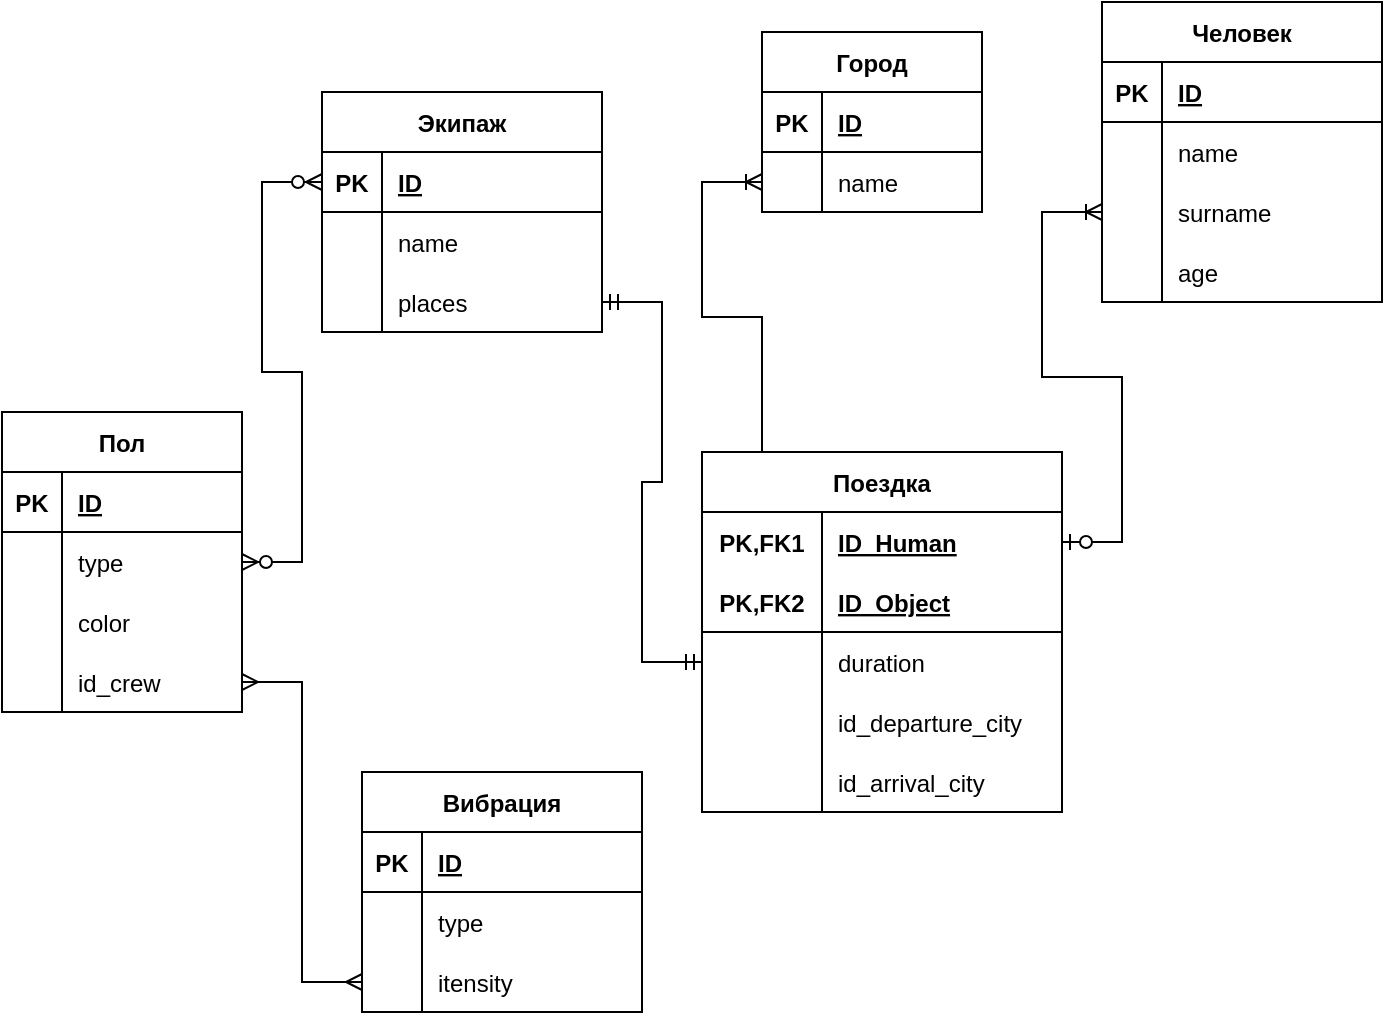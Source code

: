 <mxfile version="20.8.23" type="device"><diagram id="R2lEEEUBdFMjLlhIrx00" name="Page-1"><mxGraphModel dx="1221" dy="1764" grid="1" gridSize="10" guides="1" tooltips="1" connect="1" arrows="1" fold="1" page="1" pageScale="1" pageWidth="850" pageHeight="1100" math="0" shadow="0" extFonts="Permanent Marker^https://fonts.googleapis.com/css?family=Permanent+Marker"><root><mxCell id="0"/><mxCell id="1" parent="0"/><mxCell id="Gh5l0moTBCEwXLfBC_aT-1" value="Поездка" style="shape=table;startSize=30;container=1;collapsible=1;childLayout=tableLayout;fixedRows=1;rowLines=0;fontStyle=1;align=center;resizeLast=1;" parent="1" vertex="1"><mxGeometry x="500" y="170" width="180" height="180" as="geometry"/></mxCell><mxCell id="Gh5l0moTBCEwXLfBC_aT-2" value="" style="shape=tableRow;horizontal=0;startSize=0;swimlaneHead=0;swimlaneBody=0;fillColor=none;collapsible=0;dropTarget=0;points=[[0,0.5],[1,0.5]];portConstraint=eastwest;top=0;left=0;right=0;bottom=0;" parent="Gh5l0moTBCEwXLfBC_aT-1" vertex="1"><mxGeometry y="30" width="180" height="30" as="geometry"/></mxCell><mxCell id="Gh5l0moTBCEwXLfBC_aT-3" value="PK,FK1" style="shape=partialRectangle;connectable=0;fillColor=none;top=0;left=0;bottom=0;right=0;fontStyle=1;overflow=hidden;" parent="Gh5l0moTBCEwXLfBC_aT-2" vertex="1"><mxGeometry width="60" height="30" as="geometry"><mxRectangle width="60" height="30" as="alternateBounds"/></mxGeometry></mxCell><mxCell id="Gh5l0moTBCEwXLfBC_aT-4" value="ID_Human" style="shape=partialRectangle;connectable=0;fillColor=none;top=0;left=0;bottom=0;right=0;align=left;spacingLeft=6;fontStyle=5;overflow=hidden;" parent="Gh5l0moTBCEwXLfBC_aT-2" vertex="1"><mxGeometry x="60" width="120" height="30" as="geometry"><mxRectangle width="120" height="30" as="alternateBounds"/></mxGeometry></mxCell><mxCell id="Gh5l0moTBCEwXLfBC_aT-5" value="" style="shape=tableRow;horizontal=0;startSize=0;swimlaneHead=0;swimlaneBody=0;fillColor=none;collapsible=0;dropTarget=0;points=[[0,0.5],[1,0.5]];portConstraint=eastwest;top=0;left=0;right=0;bottom=1;" parent="Gh5l0moTBCEwXLfBC_aT-1" vertex="1"><mxGeometry y="60" width="180" height="30" as="geometry"/></mxCell><mxCell id="Gh5l0moTBCEwXLfBC_aT-6" value="PK,FK2" style="shape=partialRectangle;connectable=0;fillColor=none;top=0;left=0;bottom=0;right=0;fontStyle=1;overflow=hidden;" parent="Gh5l0moTBCEwXLfBC_aT-5" vertex="1"><mxGeometry width="60" height="30" as="geometry"><mxRectangle width="60" height="30" as="alternateBounds"/></mxGeometry></mxCell><mxCell id="Gh5l0moTBCEwXLfBC_aT-7" value="ID_Object" style="shape=partialRectangle;connectable=0;fillColor=none;top=0;left=0;bottom=0;right=0;align=left;spacingLeft=6;fontStyle=5;overflow=hidden;" parent="Gh5l0moTBCEwXLfBC_aT-5" vertex="1"><mxGeometry x="60" width="120" height="30" as="geometry"><mxRectangle width="120" height="30" as="alternateBounds"/></mxGeometry></mxCell><mxCell id="Gh5l0moTBCEwXLfBC_aT-8" value="" style="shape=tableRow;horizontal=0;startSize=0;swimlaneHead=0;swimlaneBody=0;fillColor=none;collapsible=0;dropTarget=0;points=[[0,0.5],[1,0.5]];portConstraint=eastwest;top=0;left=0;right=0;bottom=0;" parent="Gh5l0moTBCEwXLfBC_aT-1" vertex="1"><mxGeometry y="90" width="180" height="30" as="geometry"/></mxCell><mxCell id="Gh5l0moTBCEwXLfBC_aT-9" value="" style="shape=partialRectangle;connectable=0;fillColor=none;top=0;left=0;bottom=0;right=0;editable=1;overflow=hidden;" parent="Gh5l0moTBCEwXLfBC_aT-8" vertex="1"><mxGeometry width="60" height="30" as="geometry"><mxRectangle width="60" height="30" as="alternateBounds"/></mxGeometry></mxCell><mxCell id="Gh5l0moTBCEwXLfBC_aT-10" value="duration" style="shape=partialRectangle;connectable=0;fillColor=none;top=0;left=0;bottom=0;right=0;align=left;spacingLeft=6;overflow=hidden;" parent="Gh5l0moTBCEwXLfBC_aT-8" vertex="1"><mxGeometry x="60" width="120" height="30" as="geometry"><mxRectangle width="120" height="30" as="alternateBounds"/></mxGeometry></mxCell><mxCell id="Gh5l0moTBCEwXLfBC_aT-11" value="" style="shape=tableRow;horizontal=0;startSize=0;swimlaneHead=0;swimlaneBody=0;fillColor=none;collapsible=0;dropTarget=0;points=[[0,0.5],[1,0.5]];portConstraint=eastwest;top=0;left=0;right=0;bottom=0;" parent="Gh5l0moTBCEwXLfBC_aT-1" vertex="1"><mxGeometry y="120" width="180" height="30" as="geometry"/></mxCell><mxCell id="Gh5l0moTBCEwXLfBC_aT-12" value="" style="shape=partialRectangle;connectable=0;fillColor=none;top=0;left=0;bottom=0;right=0;editable=1;overflow=hidden;" parent="Gh5l0moTBCEwXLfBC_aT-11" vertex="1"><mxGeometry width="60" height="30" as="geometry"><mxRectangle width="60" height="30" as="alternateBounds"/></mxGeometry></mxCell><mxCell id="Gh5l0moTBCEwXLfBC_aT-13" value="id_departure_city" style="shape=partialRectangle;connectable=0;fillColor=none;top=0;left=0;bottom=0;right=0;align=left;spacingLeft=6;overflow=hidden;" parent="Gh5l0moTBCEwXLfBC_aT-11" vertex="1"><mxGeometry x="60" width="120" height="30" as="geometry"><mxRectangle width="120" height="30" as="alternateBounds"/></mxGeometry></mxCell><mxCell id="Gh5l0moTBCEwXLfBC_aT-82" value="" style="shape=tableRow;horizontal=0;startSize=0;swimlaneHead=0;swimlaneBody=0;fillColor=none;collapsible=0;dropTarget=0;points=[[0,0.5],[1,0.5]];portConstraint=eastwest;top=0;left=0;right=0;bottom=0;" parent="Gh5l0moTBCEwXLfBC_aT-1" vertex="1"><mxGeometry y="150" width="180" height="30" as="geometry"/></mxCell><mxCell id="Gh5l0moTBCEwXLfBC_aT-83" value="" style="shape=partialRectangle;connectable=0;fillColor=none;top=0;left=0;bottom=0;right=0;editable=1;overflow=hidden;" parent="Gh5l0moTBCEwXLfBC_aT-82" vertex="1"><mxGeometry width="60" height="30" as="geometry"><mxRectangle width="60" height="30" as="alternateBounds"/></mxGeometry></mxCell><mxCell id="Gh5l0moTBCEwXLfBC_aT-84" value="id_arrival_city" style="shape=partialRectangle;connectable=0;fillColor=none;top=0;left=0;bottom=0;right=0;align=left;spacingLeft=6;overflow=hidden;" parent="Gh5l0moTBCEwXLfBC_aT-82" vertex="1"><mxGeometry x="60" width="120" height="30" as="geometry"><mxRectangle width="120" height="30" as="alternateBounds"/></mxGeometry></mxCell><mxCell id="Gh5l0moTBCEwXLfBC_aT-14" value="Человек" style="shape=table;startSize=30;container=1;collapsible=1;childLayout=tableLayout;fixedRows=1;rowLines=0;fontStyle=1;align=center;resizeLast=1;" parent="1" vertex="1"><mxGeometry x="700" y="-55" width="140" height="150" as="geometry"/></mxCell><mxCell id="Gh5l0moTBCEwXLfBC_aT-15" value="" style="shape=tableRow;horizontal=0;startSize=0;swimlaneHead=0;swimlaneBody=0;fillColor=none;collapsible=0;dropTarget=0;points=[[0,0.5],[1,0.5]];portConstraint=eastwest;top=0;left=0;right=0;bottom=1;" parent="Gh5l0moTBCEwXLfBC_aT-14" vertex="1"><mxGeometry y="30" width="140" height="30" as="geometry"/></mxCell><mxCell id="Gh5l0moTBCEwXLfBC_aT-16" value="PK" style="shape=partialRectangle;connectable=0;fillColor=none;top=0;left=0;bottom=0;right=0;fontStyle=1;overflow=hidden;" parent="Gh5l0moTBCEwXLfBC_aT-15" vertex="1"><mxGeometry width="30" height="30" as="geometry"><mxRectangle width="30" height="30" as="alternateBounds"/></mxGeometry></mxCell><mxCell id="Gh5l0moTBCEwXLfBC_aT-17" value="ID" style="shape=partialRectangle;connectable=0;fillColor=none;top=0;left=0;bottom=0;right=0;align=left;spacingLeft=6;fontStyle=5;overflow=hidden;" parent="Gh5l0moTBCEwXLfBC_aT-15" vertex="1"><mxGeometry x="30" width="110" height="30" as="geometry"><mxRectangle width="110" height="30" as="alternateBounds"/></mxGeometry></mxCell><mxCell id="Gh5l0moTBCEwXLfBC_aT-18" value="" style="shape=tableRow;horizontal=0;startSize=0;swimlaneHead=0;swimlaneBody=0;fillColor=none;collapsible=0;dropTarget=0;points=[[0,0.5],[1,0.5]];portConstraint=eastwest;top=0;left=0;right=0;bottom=0;" parent="Gh5l0moTBCEwXLfBC_aT-14" vertex="1"><mxGeometry y="60" width="140" height="30" as="geometry"/></mxCell><mxCell id="Gh5l0moTBCEwXLfBC_aT-19" value="" style="shape=partialRectangle;connectable=0;fillColor=none;top=0;left=0;bottom=0;right=0;editable=1;overflow=hidden;" parent="Gh5l0moTBCEwXLfBC_aT-18" vertex="1"><mxGeometry width="30" height="30" as="geometry"><mxRectangle width="30" height="30" as="alternateBounds"/></mxGeometry></mxCell><mxCell id="Gh5l0moTBCEwXLfBC_aT-20" value="name" style="shape=partialRectangle;connectable=0;fillColor=none;top=0;left=0;bottom=0;right=0;align=left;spacingLeft=6;overflow=hidden;" parent="Gh5l0moTBCEwXLfBC_aT-18" vertex="1"><mxGeometry x="30" width="110" height="30" as="geometry"><mxRectangle width="110" height="30" as="alternateBounds"/></mxGeometry></mxCell><mxCell id="Gh5l0moTBCEwXLfBC_aT-21" value="" style="shape=tableRow;horizontal=0;startSize=0;swimlaneHead=0;swimlaneBody=0;fillColor=none;collapsible=0;dropTarget=0;points=[[0,0.5],[1,0.5]];portConstraint=eastwest;top=0;left=0;right=0;bottom=0;" parent="Gh5l0moTBCEwXLfBC_aT-14" vertex="1"><mxGeometry y="90" width="140" height="30" as="geometry"/></mxCell><mxCell id="Gh5l0moTBCEwXLfBC_aT-22" value="" style="shape=partialRectangle;connectable=0;fillColor=none;top=0;left=0;bottom=0;right=0;editable=1;overflow=hidden;" parent="Gh5l0moTBCEwXLfBC_aT-21" vertex="1"><mxGeometry width="30" height="30" as="geometry"><mxRectangle width="30" height="30" as="alternateBounds"/></mxGeometry></mxCell><mxCell id="Gh5l0moTBCEwXLfBC_aT-23" value="surname" style="shape=partialRectangle;connectable=0;fillColor=none;top=0;left=0;bottom=0;right=0;align=left;spacingLeft=6;overflow=hidden;" parent="Gh5l0moTBCEwXLfBC_aT-21" vertex="1"><mxGeometry x="30" width="110" height="30" as="geometry"><mxRectangle width="110" height="30" as="alternateBounds"/></mxGeometry></mxCell><mxCell id="Gh5l0moTBCEwXLfBC_aT-24" value="" style="shape=tableRow;horizontal=0;startSize=0;swimlaneHead=0;swimlaneBody=0;fillColor=none;collapsible=0;dropTarget=0;points=[[0,0.5],[1,0.5]];portConstraint=eastwest;top=0;left=0;right=0;bottom=0;" parent="Gh5l0moTBCEwXLfBC_aT-14" vertex="1"><mxGeometry y="120" width="140" height="30" as="geometry"/></mxCell><mxCell id="Gh5l0moTBCEwXLfBC_aT-25" value="" style="shape=partialRectangle;connectable=0;fillColor=none;top=0;left=0;bottom=0;right=0;editable=1;overflow=hidden;" parent="Gh5l0moTBCEwXLfBC_aT-24" vertex="1"><mxGeometry width="30" height="30" as="geometry"><mxRectangle width="30" height="30" as="alternateBounds"/></mxGeometry></mxCell><mxCell id="Gh5l0moTBCEwXLfBC_aT-26" value="age" style="shape=partialRectangle;connectable=0;fillColor=none;top=0;left=0;bottom=0;right=0;align=left;spacingLeft=6;overflow=hidden;" parent="Gh5l0moTBCEwXLfBC_aT-24" vertex="1"><mxGeometry x="30" width="110" height="30" as="geometry"><mxRectangle width="110" height="30" as="alternateBounds"/></mxGeometry></mxCell><mxCell id="Gh5l0moTBCEwXLfBC_aT-27" value="Экипаж" style="shape=table;startSize=30;container=1;collapsible=1;childLayout=tableLayout;fixedRows=1;rowLines=0;fontStyle=1;align=center;resizeLast=1;" parent="1" vertex="1"><mxGeometry x="310" y="-10" width="140" height="120" as="geometry"/></mxCell><mxCell id="Gh5l0moTBCEwXLfBC_aT-28" value="" style="shape=tableRow;horizontal=0;startSize=0;swimlaneHead=0;swimlaneBody=0;fillColor=none;collapsible=0;dropTarget=0;points=[[0,0.5],[1,0.5]];portConstraint=eastwest;top=0;left=0;right=0;bottom=1;" parent="Gh5l0moTBCEwXLfBC_aT-27" vertex="1"><mxGeometry y="30" width="140" height="30" as="geometry"/></mxCell><mxCell id="Gh5l0moTBCEwXLfBC_aT-29" value="PK" style="shape=partialRectangle;connectable=0;fillColor=none;top=0;left=0;bottom=0;right=0;fontStyle=1;overflow=hidden;" parent="Gh5l0moTBCEwXLfBC_aT-28" vertex="1"><mxGeometry width="30" height="30" as="geometry"><mxRectangle width="30" height="30" as="alternateBounds"/></mxGeometry></mxCell><mxCell id="Gh5l0moTBCEwXLfBC_aT-30" value="ID" style="shape=partialRectangle;connectable=0;fillColor=none;top=0;left=0;bottom=0;right=0;align=left;spacingLeft=6;fontStyle=5;overflow=hidden;" parent="Gh5l0moTBCEwXLfBC_aT-28" vertex="1"><mxGeometry x="30" width="110" height="30" as="geometry"><mxRectangle width="110" height="30" as="alternateBounds"/></mxGeometry></mxCell><mxCell id="Gh5l0moTBCEwXLfBC_aT-31" value="" style="shape=tableRow;horizontal=0;startSize=0;swimlaneHead=0;swimlaneBody=0;fillColor=none;collapsible=0;dropTarget=0;points=[[0,0.5],[1,0.5]];portConstraint=eastwest;top=0;left=0;right=0;bottom=0;" parent="Gh5l0moTBCEwXLfBC_aT-27" vertex="1"><mxGeometry y="60" width="140" height="30" as="geometry"/></mxCell><mxCell id="Gh5l0moTBCEwXLfBC_aT-32" value="" style="shape=partialRectangle;connectable=0;fillColor=none;top=0;left=0;bottom=0;right=0;editable=1;overflow=hidden;" parent="Gh5l0moTBCEwXLfBC_aT-31" vertex="1"><mxGeometry width="30" height="30" as="geometry"><mxRectangle width="30" height="30" as="alternateBounds"/></mxGeometry></mxCell><mxCell id="Gh5l0moTBCEwXLfBC_aT-33" value="name" style="shape=partialRectangle;connectable=0;fillColor=none;top=0;left=0;bottom=0;right=0;align=left;spacingLeft=6;overflow=hidden;" parent="Gh5l0moTBCEwXLfBC_aT-31" vertex="1"><mxGeometry x="30" width="110" height="30" as="geometry"><mxRectangle width="110" height="30" as="alternateBounds"/></mxGeometry></mxCell><mxCell id="Gh5l0moTBCEwXLfBC_aT-37" value="" style="shape=tableRow;horizontal=0;startSize=0;swimlaneHead=0;swimlaneBody=0;fillColor=none;collapsible=0;dropTarget=0;points=[[0,0.5],[1,0.5]];portConstraint=eastwest;top=0;left=0;right=0;bottom=0;" parent="Gh5l0moTBCEwXLfBC_aT-27" vertex="1"><mxGeometry y="90" width="140" height="30" as="geometry"/></mxCell><mxCell id="Gh5l0moTBCEwXLfBC_aT-38" value="" style="shape=partialRectangle;connectable=0;fillColor=none;top=0;left=0;bottom=0;right=0;editable=1;overflow=hidden;" parent="Gh5l0moTBCEwXLfBC_aT-37" vertex="1"><mxGeometry width="30" height="30" as="geometry"><mxRectangle width="30" height="30" as="alternateBounds"/></mxGeometry></mxCell><mxCell id="Gh5l0moTBCEwXLfBC_aT-39" value="places" style="shape=partialRectangle;connectable=0;fillColor=none;top=0;left=0;bottom=0;right=0;align=left;spacingLeft=6;overflow=hidden;" parent="Gh5l0moTBCEwXLfBC_aT-37" vertex="1"><mxGeometry x="30" width="110" height="30" as="geometry"><mxRectangle width="110" height="30" as="alternateBounds"/></mxGeometry></mxCell><mxCell id="Gh5l0moTBCEwXLfBC_aT-40" value="Город" style="shape=table;startSize=30;container=1;collapsible=1;childLayout=tableLayout;fixedRows=1;rowLines=0;fontStyle=1;align=center;resizeLast=1;" parent="1" vertex="1"><mxGeometry x="530" y="-40" width="110" height="90" as="geometry"><mxRectangle x="290" y="380" width="70" height="30" as="alternateBounds"/></mxGeometry></mxCell><mxCell id="Gh5l0moTBCEwXLfBC_aT-41" value="" style="shape=tableRow;horizontal=0;startSize=0;swimlaneHead=0;swimlaneBody=0;fillColor=none;collapsible=0;dropTarget=0;points=[[0,0.5],[1,0.5]];portConstraint=eastwest;top=0;left=0;right=0;bottom=1;" parent="Gh5l0moTBCEwXLfBC_aT-40" vertex="1"><mxGeometry y="30" width="110" height="30" as="geometry"/></mxCell><mxCell id="Gh5l0moTBCEwXLfBC_aT-42" value="PK" style="shape=partialRectangle;connectable=0;fillColor=none;top=0;left=0;bottom=0;right=0;fontStyle=1;overflow=hidden;" parent="Gh5l0moTBCEwXLfBC_aT-41" vertex="1"><mxGeometry width="30" height="30" as="geometry"><mxRectangle width="30" height="30" as="alternateBounds"/></mxGeometry></mxCell><mxCell id="Gh5l0moTBCEwXLfBC_aT-43" value="ID" style="shape=partialRectangle;connectable=0;fillColor=none;top=0;left=0;bottom=0;right=0;align=left;spacingLeft=6;fontStyle=5;overflow=hidden;" parent="Gh5l0moTBCEwXLfBC_aT-41" vertex="1"><mxGeometry x="30" width="80" height="30" as="geometry"><mxRectangle width="80" height="30" as="alternateBounds"/></mxGeometry></mxCell><mxCell id="Gh5l0moTBCEwXLfBC_aT-44" value="" style="shape=tableRow;horizontal=0;startSize=0;swimlaneHead=0;swimlaneBody=0;fillColor=none;collapsible=0;dropTarget=0;points=[[0,0.5],[1,0.5]];portConstraint=eastwest;top=0;left=0;right=0;bottom=0;" parent="Gh5l0moTBCEwXLfBC_aT-40" vertex="1"><mxGeometry y="60" width="110" height="30" as="geometry"/></mxCell><mxCell id="Gh5l0moTBCEwXLfBC_aT-45" value="" style="shape=partialRectangle;connectable=0;fillColor=none;top=0;left=0;bottom=0;right=0;editable=1;overflow=hidden;" parent="Gh5l0moTBCEwXLfBC_aT-44" vertex="1"><mxGeometry width="30" height="30" as="geometry"><mxRectangle width="30" height="30" as="alternateBounds"/></mxGeometry></mxCell><mxCell id="Gh5l0moTBCEwXLfBC_aT-46" value="name" style="shape=partialRectangle;connectable=0;fillColor=none;top=0;left=0;bottom=0;right=0;align=left;spacingLeft=6;overflow=hidden;" parent="Gh5l0moTBCEwXLfBC_aT-44" vertex="1"><mxGeometry x="30" width="80" height="30" as="geometry"><mxRectangle width="80" height="30" as="alternateBounds"/></mxGeometry></mxCell><mxCell id="Gh5l0moTBCEwXLfBC_aT-53" value="Вибрация" style="shape=table;startSize=30;container=1;collapsible=1;childLayout=tableLayout;fixedRows=1;rowLines=0;fontStyle=1;align=center;resizeLast=1;" parent="1" vertex="1"><mxGeometry x="330" y="330" width="140" height="120" as="geometry"/></mxCell><mxCell id="Gh5l0moTBCEwXLfBC_aT-54" value="" style="shape=tableRow;horizontal=0;startSize=0;swimlaneHead=0;swimlaneBody=0;fillColor=none;collapsible=0;dropTarget=0;points=[[0,0.5],[1,0.5]];portConstraint=eastwest;top=0;left=0;right=0;bottom=1;" parent="Gh5l0moTBCEwXLfBC_aT-53" vertex="1"><mxGeometry y="30" width="140" height="30" as="geometry"/></mxCell><mxCell id="Gh5l0moTBCEwXLfBC_aT-55" value="PK" style="shape=partialRectangle;connectable=0;fillColor=none;top=0;left=0;bottom=0;right=0;fontStyle=1;overflow=hidden;" parent="Gh5l0moTBCEwXLfBC_aT-54" vertex="1"><mxGeometry width="30" height="30" as="geometry"><mxRectangle width="30" height="30" as="alternateBounds"/></mxGeometry></mxCell><mxCell id="Gh5l0moTBCEwXLfBC_aT-56" value="ID" style="shape=partialRectangle;connectable=0;fillColor=none;top=0;left=0;bottom=0;right=0;align=left;spacingLeft=6;fontStyle=5;overflow=hidden;" parent="Gh5l0moTBCEwXLfBC_aT-54" vertex="1"><mxGeometry x="30" width="110" height="30" as="geometry"><mxRectangle width="110" height="30" as="alternateBounds"/></mxGeometry></mxCell><mxCell id="Gh5l0moTBCEwXLfBC_aT-57" value="" style="shape=tableRow;horizontal=0;startSize=0;swimlaneHead=0;swimlaneBody=0;fillColor=none;collapsible=0;dropTarget=0;points=[[0,0.5],[1,0.5]];portConstraint=eastwest;top=0;left=0;right=0;bottom=0;" parent="Gh5l0moTBCEwXLfBC_aT-53" vertex="1"><mxGeometry y="60" width="140" height="30" as="geometry"/></mxCell><mxCell id="Gh5l0moTBCEwXLfBC_aT-58" value="" style="shape=partialRectangle;connectable=0;fillColor=none;top=0;left=0;bottom=0;right=0;editable=1;overflow=hidden;" parent="Gh5l0moTBCEwXLfBC_aT-57" vertex="1"><mxGeometry width="30" height="30" as="geometry"><mxRectangle width="30" height="30" as="alternateBounds"/></mxGeometry></mxCell><mxCell id="Gh5l0moTBCEwXLfBC_aT-59" value="type" style="shape=partialRectangle;connectable=0;fillColor=none;top=0;left=0;bottom=0;right=0;align=left;spacingLeft=6;overflow=hidden;" parent="Gh5l0moTBCEwXLfBC_aT-57" vertex="1"><mxGeometry x="30" width="110" height="30" as="geometry"><mxRectangle width="110" height="30" as="alternateBounds"/></mxGeometry></mxCell><mxCell id="Gh5l0moTBCEwXLfBC_aT-60" value="" style="shape=tableRow;horizontal=0;startSize=0;swimlaneHead=0;swimlaneBody=0;fillColor=none;collapsible=0;dropTarget=0;points=[[0,0.5],[1,0.5]];portConstraint=eastwest;top=0;left=0;right=0;bottom=0;" parent="Gh5l0moTBCEwXLfBC_aT-53" vertex="1"><mxGeometry y="90" width="140" height="30" as="geometry"/></mxCell><mxCell id="Gh5l0moTBCEwXLfBC_aT-61" value="" style="shape=partialRectangle;connectable=0;fillColor=none;top=0;left=0;bottom=0;right=0;editable=1;overflow=hidden;" parent="Gh5l0moTBCEwXLfBC_aT-60" vertex="1"><mxGeometry width="30" height="30" as="geometry"><mxRectangle width="30" height="30" as="alternateBounds"/></mxGeometry></mxCell><mxCell id="Gh5l0moTBCEwXLfBC_aT-62" value="itensity" style="shape=partialRectangle;connectable=0;fillColor=none;top=0;left=0;bottom=0;right=0;align=left;spacingLeft=6;overflow=hidden;" parent="Gh5l0moTBCEwXLfBC_aT-60" vertex="1"><mxGeometry x="30" width="110" height="30" as="geometry"><mxRectangle width="110" height="30" as="alternateBounds"/></mxGeometry></mxCell><mxCell id="Gh5l0moTBCEwXLfBC_aT-66" value="Пол" style="shape=table;startSize=30;container=1;collapsible=1;childLayout=tableLayout;fixedRows=1;rowLines=0;fontStyle=1;align=center;resizeLast=1;" parent="1" vertex="1"><mxGeometry x="150" y="150" width="120" height="150" as="geometry"/></mxCell><mxCell id="Gh5l0moTBCEwXLfBC_aT-67" value="" style="shape=tableRow;horizontal=0;startSize=0;swimlaneHead=0;swimlaneBody=0;fillColor=none;collapsible=0;dropTarget=0;points=[[0,0.5],[1,0.5]];portConstraint=eastwest;top=0;left=0;right=0;bottom=1;" parent="Gh5l0moTBCEwXLfBC_aT-66" vertex="1"><mxGeometry y="30" width="120" height="30" as="geometry"/></mxCell><mxCell id="Gh5l0moTBCEwXLfBC_aT-68" value="PK" style="shape=partialRectangle;connectable=0;fillColor=none;top=0;left=0;bottom=0;right=0;fontStyle=1;overflow=hidden;" parent="Gh5l0moTBCEwXLfBC_aT-67" vertex="1"><mxGeometry width="30" height="30" as="geometry"><mxRectangle width="30" height="30" as="alternateBounds"/></mxGeometry></mxCell><mxCell id="Gh5l0moTBCEwXLfBC_aT-69" value="ID" style="shape=partialRectangle;connectable=0;fillColor=none;top=0;left=0;bottom=0;right=0;align=left;spacingLeft=6;fontStyle=5;overflow=hidden;" parent="Gh5l0moTBCEwXLfBC_aT-67" vertex="1"><mxGeometry x="30" width="90" height="30" as="geometry"><mxRectangle width="90" height="30" as="alternateBounds"/></mxGeometry></mxCell><mxCell id="Gh5l0moTBCEwXLfBC_aT-70" value="" style="shape=tableRow;horizontal=0;startSize=0;swimlaneHead=0;swimlaneBody=0;fillColor=none;collapsible=0;dropTarget=0;points=[[0,0.5],[1,0.5]];portConstraint=eastwest;top=0;left=0;right=0;bottom=0;" parent="Gh5l0moTBCEwXLfBC_aT-66" vertex="1"><mxGeometry y="60" width="120" height="30" as="geometry"/></mxCell><mxCell id="Gh5l0moTBCEwXLfBC_aT-71" value="" style="shape=partialRectangle;connectable=0;fillColor=none;top=0;left=0;bottom=0;right=0;editable=1;overflow=hidden;" parent="Gh5l0moTBCEwXLfBC_aT-70" vertex="1"><mxGeometry width="30" height="30" as="geometry"><mxRectangle width="30" height="30" as="alternateBounds"/></mxGeometry></mxCell><mxCell id="Gh5l0moTBCEwXLfBC_aT-72" value="type" style="shape=partialRectangle;connectable=0;fillColor=none;top=0;left=0;bottom=0;right=0;align=left;spacingLeft=6;overflow=hidden;" parent="Gh5l0moTBCEwXLfBC_aT-70" vertex="1"><mxGeometry x="30" width="90" height="30" as="geometry"><mxRectangle width="90" height="30" as="alternateBounds"/></mxGeometry></mxCell><mxCell id="Gh5l0moTBCEwXLfBC_aT-73" value="" style="shape=tableRow;horizontal=0;startSize=0;swimlaneHead=0;swimlaneBody=0;fillColor=none;collapsible=0;dropTarget=0;points=[[0,0.5],[1,0.5]];portConstraint=eastwest;top=0;left=0;right=0;bottom=0;" parent="Gh5l0moTBCEwXLfBC_aT-66" vertex="1"><mxGeometry y="90" width="120" height="30" as="geometry"/></mxCell><mxCell id="Gh5l0moTBCEwXLfBC_aT-74" value="" style="shape=partialRectangle;connectable=0;fillColor=none;top=0;left=0;bottom=0;right=0;editable=1;overflow=hidden;" parent="Gh5l0moTBCEwXLfBC_aT-73" vertex="1"><mxGeometry width="30" height="30" as="geometry"><mxRectangle width="30" height="30" as="alternateBounds"/></mxGeometry></mxCell><mxCell id="Gh5l0moTBCEwXLfBC_aT-75" value="color" style="shape=partialRectangle;connectable=0;fillColor=none;top=0;left=0;bottom=0;right=0;align=left;spacingLeft=6;overflow=hidden;" parent="Gh5l0moTBCEwXLfBC_aT-73" vertex="1"><mxGeometry x="30" width="90" height="30" as="geometry"><mxRectangle width="90" height="30" as="alternateBounds"/></mxGeometry></mxCell><mxCell id="Gh5l0moTBCEwXLfBC_aT-79" value="" style="shape=tableRow;horizontal=0;startSize=0;swimlaneHead=0;swimlaneBody=0;fillColor=none;collapsible=0;dropTarget=0;points=[[0,0.5],[1,0.5]];portConstraint=eastwest;top=0;left=0;right=0;bottom=0;" parent="Gh5l0moTBCEwXLfBC_aT-66" vertex="1"><mxGeometry y="120" width="120" height="30" as="geometry"/></mxCell><mxCell id="Gh5l0moTBCEwXLfBC_aT-80" value="" style="shape=partialRectangle;connectable=0;fillColor=none;top=0;left=0;bottom=0;right=0;editable=1;overflow=hidden;" parent="Gh5l0moTBCEwXLfBC_aT-79" vertex="1"><mxGeometry width="30" height="30" as="geometry"><mxRectangle width="30" height="30" as="alternateBounds"/></mxGeometry></mxCell><mxCell id="Gh5l0moTBCEwXLfBC_aT-81" value="id_crew" style="shape=partialRectangle;connectable=0;fillColor=none;top=0;left=0;bottom=0;right=0;align=left;spacingLeft=6;overflow=hidden;" parent="Gh5l0moTBCEwXLfBC_aT-79" vertex="1"><mxGeometry x="30" width="90" height="30" as="geometry"><mxRectangle width="90" height="30" as="alternateBounds"/></mxGeometry></mxCell><mxCell id="Gh5l0moTBCEwXLfBC_aT-86" value="" style="edgeStyle=entityRelationEdgeStyle;fontSize=12;html=1;endArrow=ERmandOne;startArrow=ERmandOne;rounded=0;" parent="1" source="Gh5l0moTBCEwXLfBC_aT-8" target="Gh5l0moTBCEwXLfBC_aT-37" edge="1"><mxGeometry width="100" height="100" relative="1" as="geometry"><mxPoint x="180" y="180" as="sourcePoint"/><mxPoint x="110" y="60" as="targetPoint"/></mxGeometry></mxCell><mxCell id="Gh5l0moTBCEwXLfBC_aT-87" value="" style="edgeStyle=entityRelationEdgeStyle;fontSize=12;html=1;endArrow=ERzeroToMany;endFill=1;startArrow=ERzeroToMany;rounded=0;entryX=0;entryY=0.5;entryDx=0;entryDy=0;" parent="1" source="Gh5l0moTBCEwXLfBC_aT-70" target="Gh5l0moTBCEwXLfBC_aT-28" edge="1"><mxGeometry width="100" height="100" relative="1" as="geometry"><mxPoint x="110" y="290" as="sourcePoint"/><mxPoint x="110" y="-30" as="targetPoint"/></mxGeometry></mxCell><mxCell id="1BEdIKYxOD5jIZCbbHu--2" value="" style="edgeStyle=entityRelationEdgeStyle;fontSize=12;html=1;endArrow=ERoneToMany;startArrow=ERzeroToOne;rounded=0;entryX=0;entryY=0.5;entryDx=0;entryDy=0;exitX=1;exitY=0.25;exitDx=0;exitDy=0;" edge="1" parent="1" source="Gh5l0moTBCEwXLfBC_aT-1" target="Gh5l0moTBCEwXLfBC_aT-21"><mxGeometry width="100" height="100" relative="1" as="geometry"><mxPoint x="380" y="190" as="sourcePoint"/><mxPoint x="480" y="90" as="targetPoint"/></mxGeometry></mxCell><mxCell id="1BEdIKYxOD5jIZCbbHu--3" value="" style="edgeStyle=entityRelationEdgeStyle;fontSize=12;html=1;endArrow=ERmany;startArrow=ERmany;rounded=0;entryX=0;entryY=0.5;entryDx=0;entryDy=0;exitX=1;exitY=0.5;exitDx=0;exitDy=0;" edge="1" parent="1" source="Gh5l0moTBCEwXLfBC_aT-79" target="Gh5l0moTBCEwXLfBC_aT-60"><mxGeometry width="100" height="100" relative="1" as="geometry"><mxPoint x="200" y="460" as="sourcePoint"/><mxPoint x="300" y="360" as="targetPoint"/></mxGeometry></mxCell><mxCell id="1BEdIKYxOD5jIZCbbHu--4" value="" style="edgeStyle=entityRelationEdgeStyle;fontSize=12;html=1;endArrow=ERoneToMany;rounded=0;entryX=0;entryY=0.5;entryDx=0;entryDy=0;exitX=0;exitY=0;exitDx=0;exitDy=0;" edge="1" parent="1" source="Gh5l0moTBCEwXLfBC_aT-1" target="Gh5l0moTBCEwXLfBC_aT-44"><mxGeometry width="100" height="100" relative="1" as="geometry"><mxPoint x="370" y="160" as="sourcePoint"/><mxPoint x="360" y="160" as="targetPoint"/></mxGeometry></mxCell></root></mxGraphModel></diagram></mxfile>